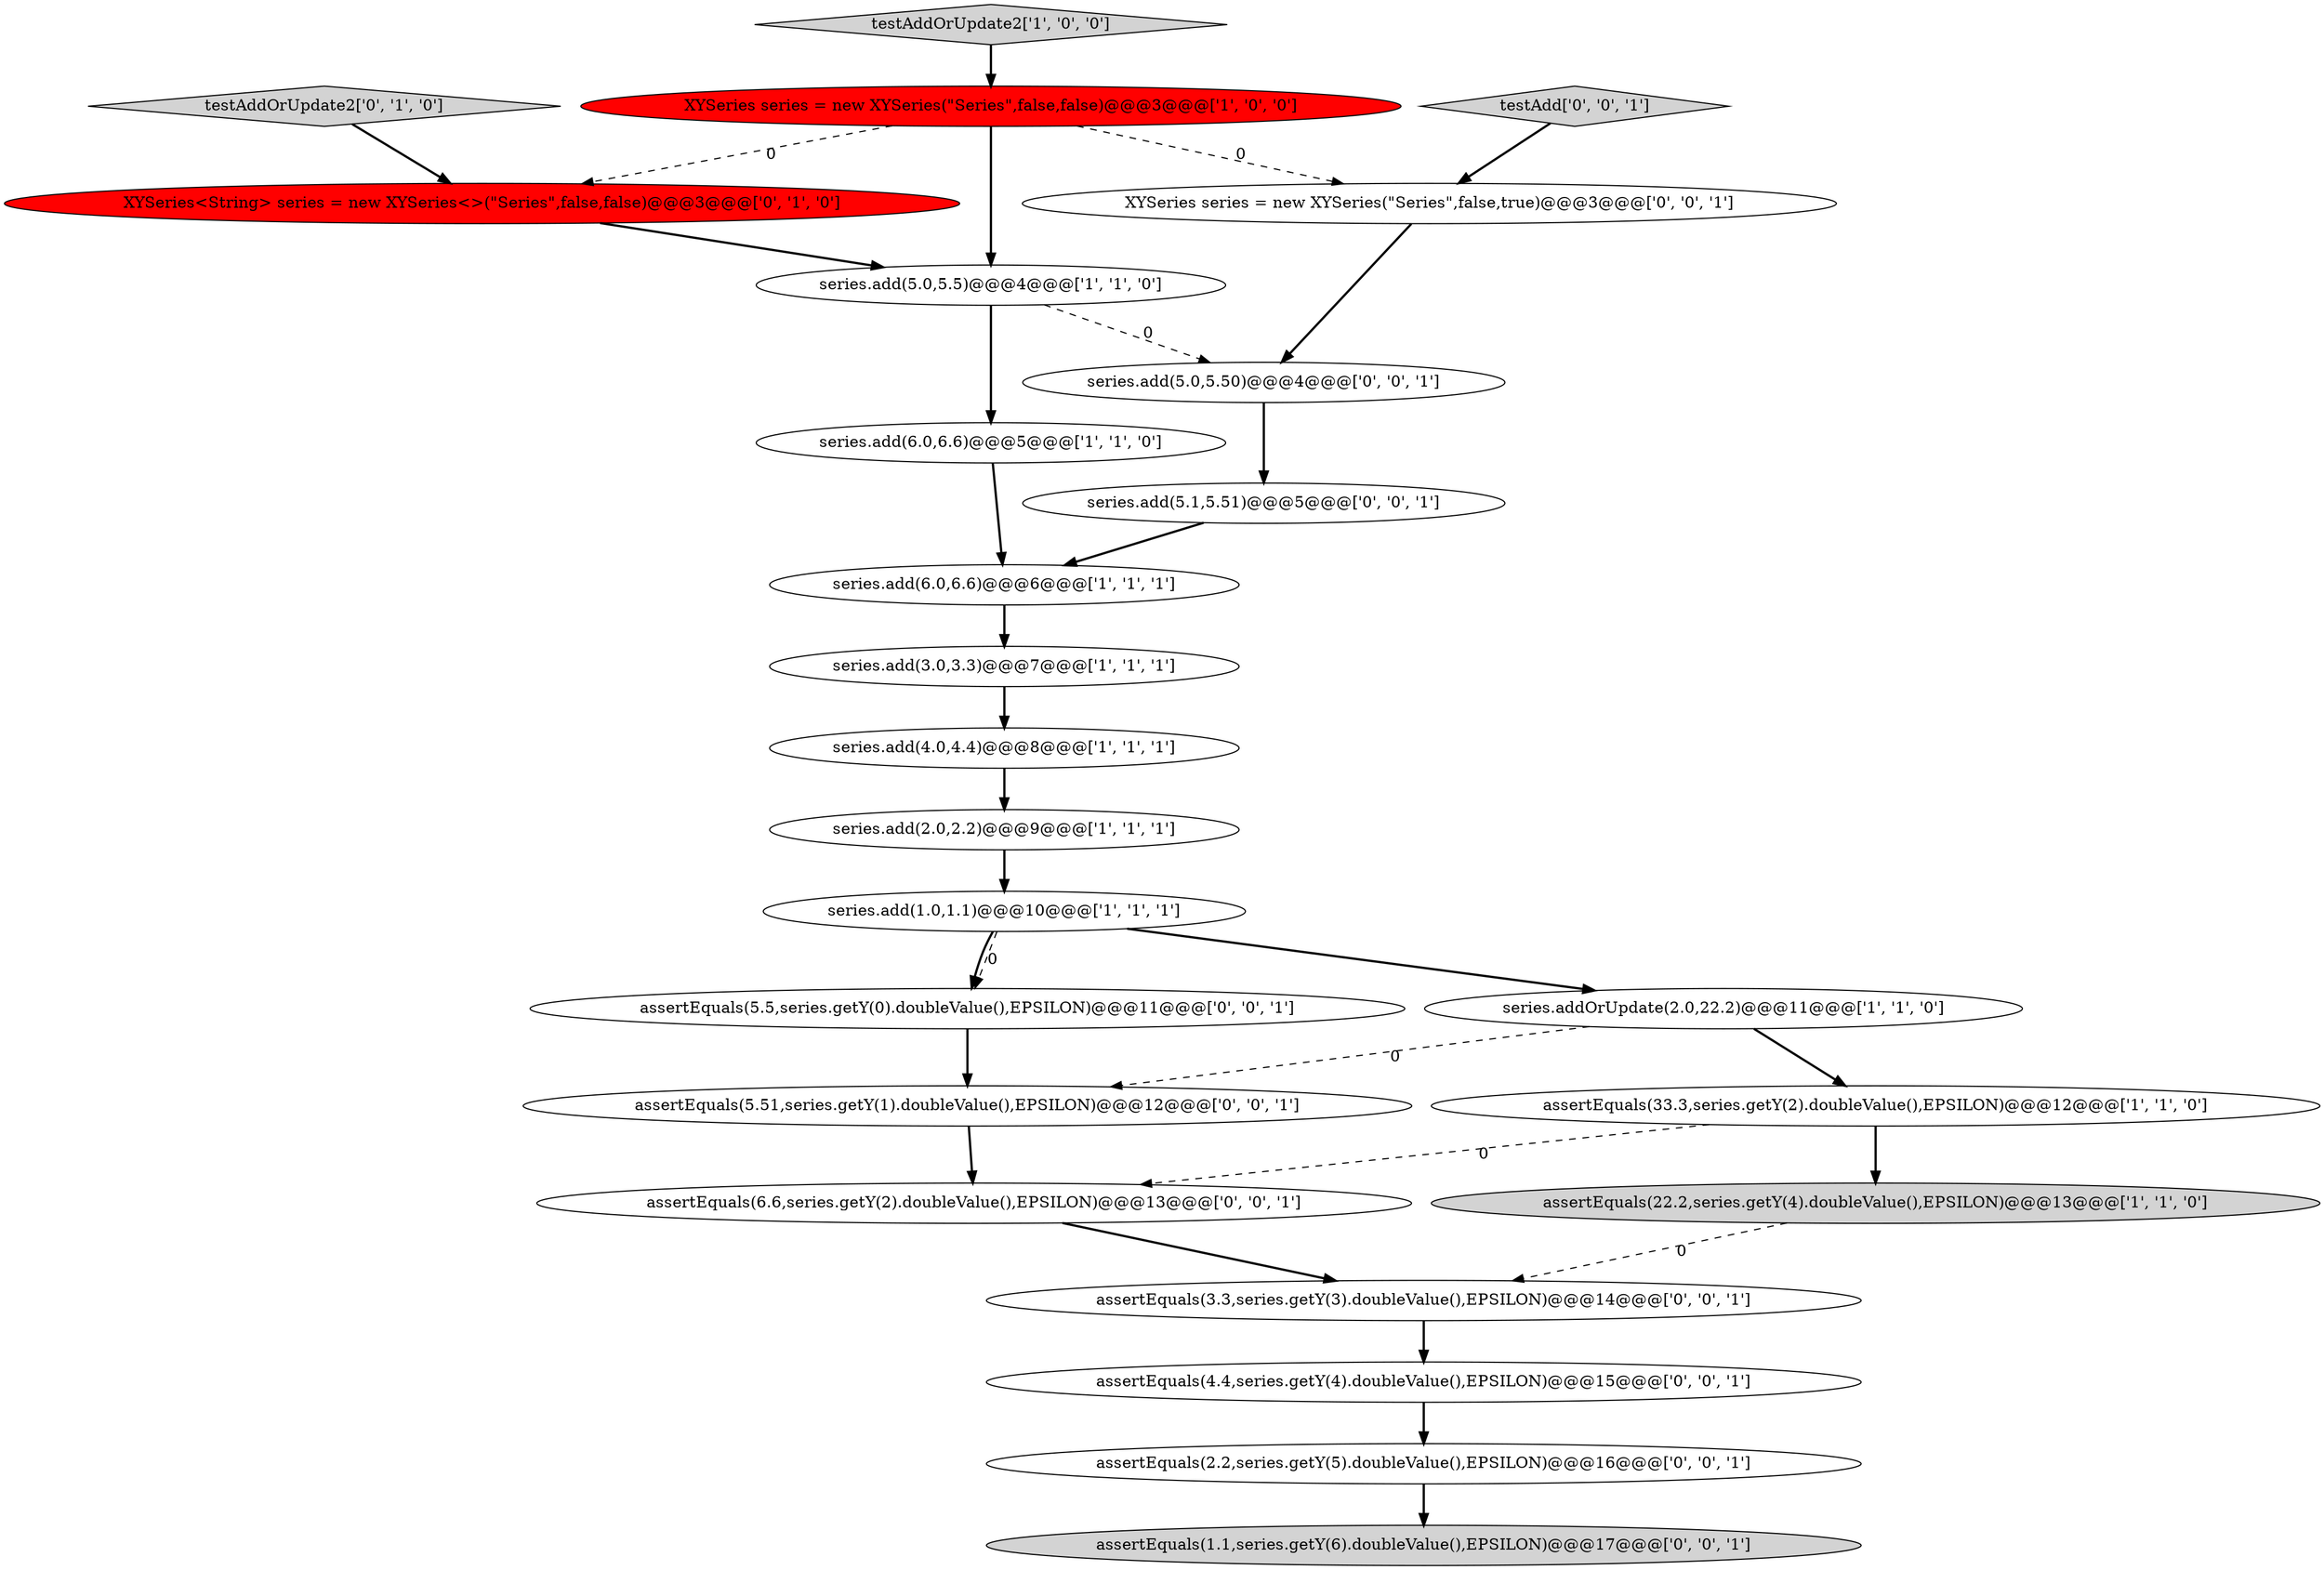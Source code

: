 digraph {
11 [style = filled, label = "testAddOrUpdate2['1', '0', '0']", fillcolor = lightgray, shape = diamond image = "AAA0AAABBB1BBB"];
8 [style = filled, label = "series.add(5.0,5.5)@@@4@@@['1', '1', '0']", fillcolor = white, shape = ellipse image = "AAA0AAABBB1BBB"];
7 [style = filled, label = "assertEquals(33.3,series.getY(2).doubleValue(),EPSILON)@@@12@@@['1', '1', '0']", fillcolor = white, shape = ellipse image = "AAA0AAABBB1BBB"];
2 [style = filled, label = "series.add(1.0,1.1)@@@10@@@['1', '1', '1']", fillcolor = white, shape = ellipse image = "AAA0AAABBB1BBB"];
23 [style = filled, label = "assertEquals(6.6,series.getY(2).doubleValue(),EPSILON)@@@13@@@['0', '0', '1']", fillcolor = white, shape = ellipse image = "AAA0AAABBB3BBB"];
4 [style = filled, label = "series.add(2.0,2.2)@@@9@@@['1', '1', '1']", fillcolor = white, shape = ellipse image = "AAA0AAABBB1BBB"];
22 [style = filled, label = "series.add(5.1,5.51)@@@5@@@['0', '0', '1']", fillcolor = white, shape = ellipse image = "AAA0AAABBB3BBB"];
1 [style = filled, label = "series.add(3.0,3.3)@@@7@@@['1', '1', '1']", fillcolor = white, shape = ellipse image = "AAA0AAABBB1BBB"];
5 [style = filled, label = "XYSeries series = new XYSeries(\"Series\",false,false)@@@3@@@['1', '0', '0']", fillcolor = red, shape = ellipse image = "AAA1AAABBB1BBB"];
17 [style = filled, label = "series.add(5.0,5.50)@@@4@@@['0', '0', '1']", fillcolor = white, shape = ellipse image = "AAA0AAABBB3BBB"];
19 [style = filled, label = "testAdd['0', '0', '1']", fillcolor = lightgray, shape = diamond image = "AAA0AAABBB3BBB"];
14 [style = filled, label = "assertEquals(5.5,series.getY(0).doubleValue(),EPSILON)@@@11@@@['0', '0', '1']", fillcolor = white, shape = ellipse image = "AAA0AAABBB3BBB"];
0 [style = filled, label = "series.add(6.0,6.6)@@@6@@@['1', '1', '1']", fillcolor = white, shape = ellipse image = "AAA0AAABBB1BBB"];
13 [style = filled, label = "testAddOrUpdate2['0', '1', '0']", fillcolor = lightgray, shape = diamond image = "AAA0AAABBB2BBB"];
20 [style = filled, label = "assertEquals(5.51,series.getY(1).doubleValue(),EPSILON)@@@12@@@['0', '0', '1']", fillcolor = white, shape = ellipse image = "AAA0AAABBB3BBB"];
10 [style = filled, label = "assertEquals(22.2,series.getY(4).doubleValue(),EPSILON)@@@13@@@['1', '1', '0']", fillcolor = lightgray, shape = ellipse image = "AAA0AAABBB1BBB"];
24 [style = filled, label = "XYSeries series = new XYSeries(\"Series\",false,true)@@@3@@@['0', '0', '1']", fillcolor = white, shape = ellipse image = "AAA0AAABBB3BBB"];
16 [style = filled, label = "assertEquals(4.4,series.getY(4).doubleValue(),EPSILON)@@@15@@@['0', '0', '1']", fillcolor = white, shape = ellipse image = "AAA0AAABBB3BBB"];
12 [style = filled, label = "XYSeries<String> series = new XYSeries<>(\"Series\",false,false)@@@3@@@['0', '1', '0']", fillcolor = red, shape = ellipse image = "AAA1AAABBB2BBB"];
15 [style = filled, label = "assertEquals(3.3,series.getY(3).doubleValue(),EPSILON)@@@14@@@['0', '0', '1']", fillcolor = white, shape = ellipse image = "AAA0AAABBB3BBB"];
3 [style = filled, label = "series.add(6.0,6.6)@@@5@@@['1', '1', '0']", fillcolor = white, shape = ellipse image = "AAA0AAABBB1BBB"];
9 [style = filled, label = "series.add(4.0,4.4)@@@8@@@['1', '1', '1']", fillcolor = white, shape = ellipse image = "AAA0AAABBB1BBB"];
21 [style = filled, label = "assertEquals(2.2,series.getY(5).doubleValue(),EPSILON)@@@16@@@['0', '0', '1']", fillcolor = white, shape = ellipse image = "AAA0AAABBB3BBB"];
6 [style = filled, label = "series.addOrUpdate(2.0,22.2)@@@11@@@['1', '1', '0']", fillcolor = white, shape = ellipse image = "AAA0AAABBB1BBB"];
18 [style = filled, label = "assertEquals(1.1,series.getY(6).doubleValue(),EPSILON)@@@17@@@['0', '0', '1']", fillcolor = lightgray, shape = ellipse image = "AAA0AAABBB3BBB"];
10->15 [style = dashed, label="0"];
5->8 [style = bold, label=""];
5->12 [style = dashed, label="0"];
7->23 [style = dashed, label="0"];
7->10 [style = bold, label=""];
6->20 [style = dashed, label="0"];
2->6 [style = bold, label=""];
9->4 [style = bold, label=""];
8->3 [style = bold, label=""];
23->15 [style = bold, label=""];
5->24 [style = dashed, label="0"];
4->2 [style = bold, label=""];
17->22 [style = bold, label=""];
15->16 [style = bold, label=""];
21->18 [style = bold, label=""];
1->9 [style = bold, label=""];
3->0 [style = bold, label=""];
19->24 [style = bold, label=""];
11->5 [style = bold, label=""];
13->12 [style = bold, label=""];
22->0 [style = bold, label=""];
20->23 [style = bold, label=""];
2->14 [style = dashed, label="0"];
12->8 [style = bold, label=""];
0->1 [style = bold, label=""];
16->21 [style = bold, label=""];
2->14 [style = bold, label=""];
24->17 [style = bold, label=""];
8->17 [style = dashed, label="0"];
6->7 [style = bold, label=""];
14->20 [style = bold, label=""];
}
